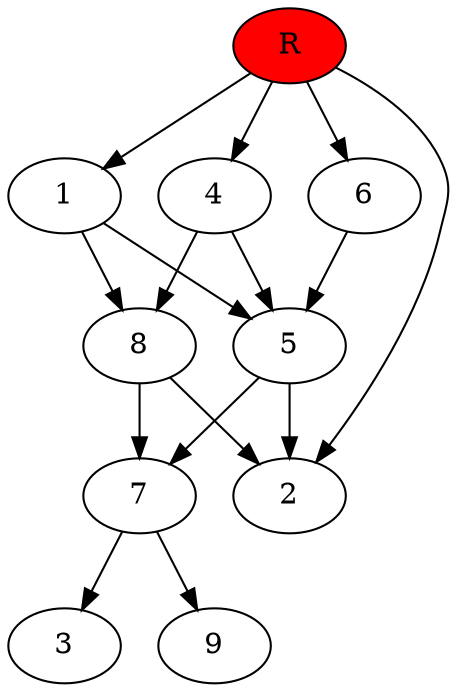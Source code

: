 digraph prb25803 {
	1
	2
	3
	4
	5
	6
	7
	8
	R [fillcolor="#ff0000" style=filled]
	1 -> 5
	1 -> 8
	4 -> 5
	4 -> 8
	5 -> 2
	5 -> 7
	6 -> 5
	7 -> 3
	7 -> 9
	8 -> 2
	8 -> 7
	R -> 1
	R -> 2
	R -> 4
	R -> 6
}
